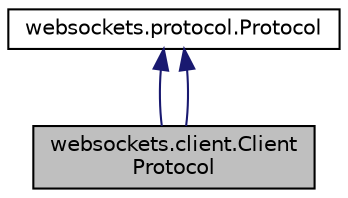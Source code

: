 digraph "websockets.client.ClientProtocol"
{
 // LATEX_PDF_SIZE
  edge [fontname="Helvetica",fontsize="10",labelfontname="Helvetica",labelfontsize="10"];
  node [fontname="Helvetica",fontsize="10",shape=record];
  Node1 [label="websockets.client.Client\lProtocol",height=0.2,width=0.4,color="black", fillcolor="grey75", style="filled", fontcolor="black",tooltip=" "];
  Node2 -> Node1 [dir="back",color="midnightblue",fontsize="10",style="solid",fontname="Helvetica"];
  Node2 [label="websockets.protocol.Protocol",height=0.2,width=0.4,color="black", fillcolor="white", style="filled",URL="$classwebsockets_1_1protocol_1_1Protocol.html",tooltip=" "];
  Node2 -> Node1 [dir="back",color="midnightblue",fontsize="10",style="solid",fontname="Helvetica"];
}
